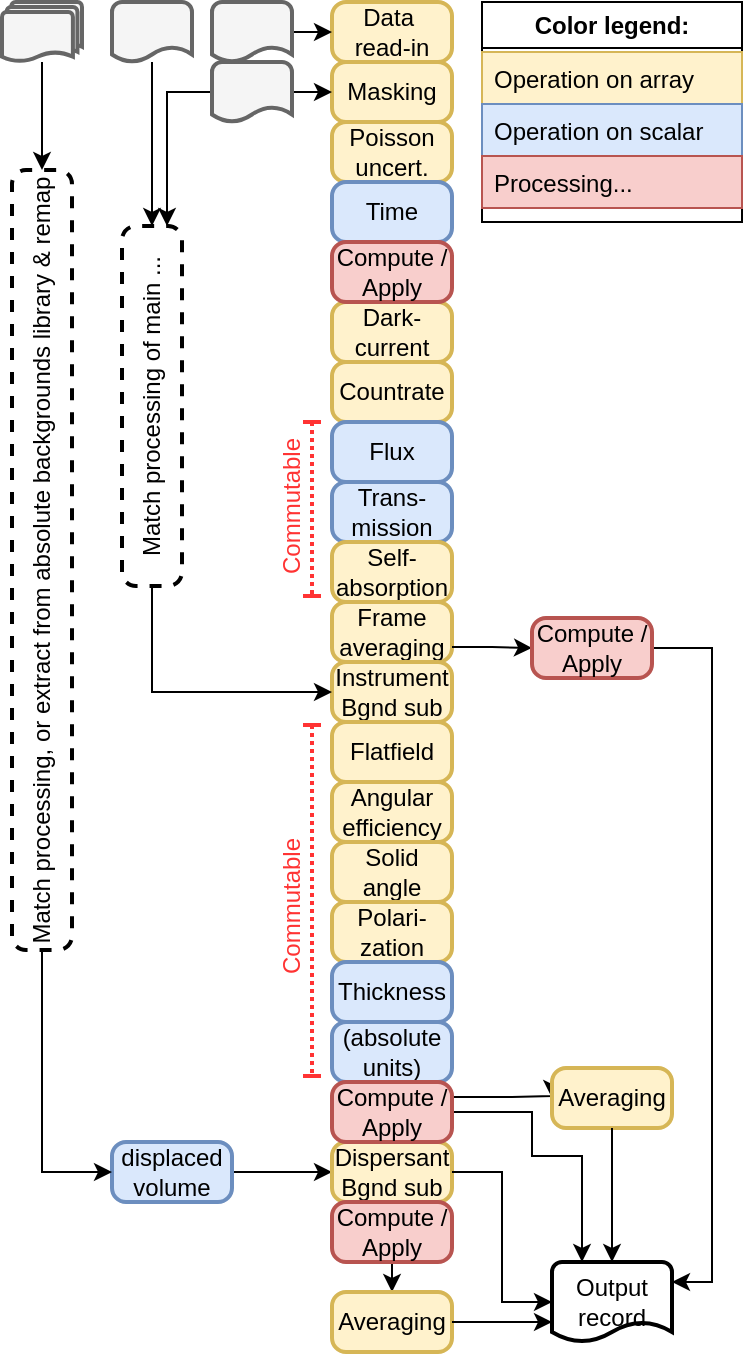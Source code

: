 <mxfile version="26.1.1">
  <diagram name="Page-1" id="CeQoMN9E6Bvx-m4uGlYt">
    <mxGraphModel dx="1140" dy="774" grid="1" gridSize="10" guides="1" tooltips="1" connect="1" arrows="1" fold="1" page="1" pageScale="1" pageWidth="1169" pageHeight="827" math="0" shadow="0">
      <root>
        <mxCell id="0" />
        <mxCell id="1" parent="0" />
        <mxCell id="LRyfjpkmsNV4yfp6gl3B-13" style="edgeStyle=orthogonalEdgeStyle;rounded=0;orthogonalLoop=1;jettySize=auto;html=1;exitX=1;exitY=0.5;exitDx=0;exitDy=0;entryX=1;entryY=0.25;entryDx=0;entryDy=0;entryPerimeter=0;" edge="1" parent="1" source="LRyfjpkmsNV4yfp6gl3B-20" target="HUqV-ai4va6-JwmYJyJq-41">
          <mxGeometry relative="1" as="geometry">
            <Array as="points">
              <mxPoint x="380" y="393" />
              <mxPoint x="380" y="710" />
            </Array>
          </mxGeometry>
        </mxCell>
        <mxCell id="HUqV-ai4va6-JwmYJyJq-3" value="Masking" style="rounded=1;whiteSpace=wrap;html=1;absoluteArcSize=1;arcSize=14;strokeWidth=2;fillColor=#fff2cc;strokeColor=#d6b656;" parent="1" vertex="1">
          <mxGeometry x="190" y="100" width="60" height="30" as="geometry" />
        </mxCell>
        <mxCell id="HUqV-ai4va6-JwmYJyJq-39" style="edgeStyle=orthogonalEdgeStyle;rounded=0;orthogonalLoop=1;jettySize=auto;html=1;exitX=1;exitY=0.5;exitDx=0;exitDy=0;exitPerimeter=0;" parent="1" source="HUqV-ai4va6-JwmYJyJq-5" edge="1">
          <mxGeometry relative="1" as="geometry">
            <mxPoint x="190" y="115" as="targetPoint" />
          </mxGeometry>
        </mxCell>
        <mxCell id="LRyfjpkmsNV4yfp6gl3B-4" style="edgeStyle=orthogonalEdgeStyle;rounded=0;orthogonalLoop=1;jettySize=auto;html=1;exitX=0;exitY=0.5;exitDx=0;exitDy=0;exitPerimeter=0;entryX=1;entryY=0.75;entryDx=0;entryDy=0;" edge="1" parent="1" source="HUqV-ai4va6-JwmYJyJq-5" target="HUqV-ai4va6-JwmYJyJq-33">
          <mxGeometry relative="1" as="geometry">
            <mxPoint x="107.5" y="182" as="targetPoint" />
            <Array as="points">
              <mxPoint x="107" y="115" />
            </Array>
          </mxGeometry>
        </mxCell>
        <mxCell id="HUqV-ai4va6-JwmYJyJq-5" value="&lt;div&gt;&lt;/div&gt;" style="strokeWidth=2;html=1;shape=mxgraph.flowchart.document2;whiteSpace=wrap;size=0.25;fillColor=#f5f5f5;fontColor=#333333;strokeColor=#666666;" parent="1" vertex="1">
          <mxGeometry x="130" y="100" width="40" height="30" as="geometry" />
        </mxCell>
        <mxCell id="HUqV-ai4va6-JwmYJyJq-7" value="Poisson uncert." style="rounded=1;whiteSpace=wrap;html=1;absoluteArcSize=1;arcSize=14;strokeWidth=2;fillColor=#fff2cc;strokeColor=#d6b656;" parent="1" vertex="1">
          <mxGeometry x="190" y="130" width="60" height="30" as="geometry" />
        </mxCell>
        <mxCell id="HUqV-ai4va6-JwmYJyJq-11" value="Dark-current" style="rounded=1;whiteSpace=wrap;html=1;absoluteArcSize=1;arcSize=14;strokeWidth=2;fillColor=#fff2cc;strokeColor=#d6b656;" parent="1" vertex="1">
          <mxGeometry x="190" y="220" width="60" height="30" as="geometry" />
        </mxCell>
        <mxCell id="HUqV-ai4va6-JwmYJyJq-12" value="Time" style="rounded=1;whiteSpace=wrap;html=1;absoluteArcSize=1;arcSize=14;strokeWidth=2;fillColor=#dae8fc;strokeColor=#6c8ebf;" parent="1" vertex="1">
          <mxGeometry x="190" y="160" width="60" height="30" as="geometry" />
        </mxCell>
        <mxCell id="HUqV-ai4va6-JwmYJyJq-13" value="Countrate" style="rounded=1;whiteSpace=wrap;html=1;absoluteArcSize=1;arcSize=14;strokeWidth=2;fillColor=#fff2cc;strokeColor=#d6b656;" parent="1" vertex="1">
          <mxGeometry x="190" y="250" width="60" height="30" as="geometry" />
        </mxCell>
        <mxCell id="HUqV-ai4va6-JwmYJyJq-14" value="Flux" style="rounded=1;whiteSpace=wrap;html=1;absoluteArcSize=1;arcSize=14;strokeWidth=2;fillColor=#dae8fc;strokeColor=#6c8ebf;" parent="1" vertex="1">
          <mxGeometry x="190" y="280" width="60" height="30" as="geometry" />
        </mxCell>
        <mxCell id="HUqV-ai4va6-JwmYJyJq-15" value="Trans-mission" style="rounded=1;whiteSpace=wrap;html=1;absoluteArcSize=1;arcSize=14;strokeWidth=2;fillColor=#dae8fc;strokeColor=#6c8ebf;" parent="1" vertex="1">
          <mxGeometry x="190" y="310" width="60" height="30" as="geometry" />
        </mxCell>
        <mxCell id="HUqV-ai4va6-JwmYJyJq-16" value="Self-absorption" style="rounded=1;whiteSpace=wrap;html=1;absoluteArcSize=1;arcSize=14;strokeWidth=2;fillColor=#fff2cc;strokeColor=#d6b656;" parent="1" vertex="1">
          <mxGeometry x="190" y="340" width="60" height="30" as="geometry" />
        </mxCell>
        <mxCell id="HUqV-ai4va6-JwmYJyJq-17" value="Frame averaging" style="rounded=1;whiteSpace=wrap;html=1;absoluteArcSize=1;arcSize=14;strokeWidth=2;fillColor=#fff2cc;strokeColor=#d6b656;" parent="1" vertex="1">
          <mxGeometry x="190" y="370" width="60" height="30" as="geometry" />
        </mxCell>
        <mxCell id="HUqV-ai4va6-JwmYJyJq-18" value="Instrument Bgnd sub" style="rounded=1;whiteSpace=wrap;html=1;absoluteArcSize=1;arcSize=14;strokeWidth=2;fillColor=#fff2cc;strokeColor=#d6b656;" parent="1" vertex="1">
          <mxGeometry x="190" y="400" width="60" height="30" as="geometry" />
        </mxCell>
        <mxCell id="HUqV-ai4va6-JwmYJyJq-19" value="Flatfield" style="rounded=1;whiteSpace=wrap;html=1;absoluteArcSize=1;arcSize=14;strokeWidth=2;fillColor=#fff2cc;strokeColor=#d6b656;" parent="1" vertex="1">
          <mxGeometry x="190" y="430" width="60" height="30" as="geometry" />
        </mxCell>
        <mxCell id="HUqV-ai4va6-JwmYJyJq-20" value="Angular efficiency" style="rounded=1;whiteSpace=wrap;html=1;absoluteArcSize=1;arcSize=14;strokeWidth=2;fillColor=#fff2cc;strokeColor=#d6b656;" parent="1" vertex="1">
          <mxGeometry x="190" y="460" width="60" height="30" as="geometry" />
        </mxCell>
        <mxCell id="HUqV-ai4va6-JwmYJyJq-21" value="Solid angle" style="rounded=1;whiteSpace=wrap;html=1;absoluteArcSize=1;arcSize=14;strokeWidth=2;fillColor=#fff2cc;strokeColor=#d6b656;" parent="1" vertex="1">
          <mxGeometry x="190" y="490" width="60" height="30" as="geometry" />
        </mxCell>
        <mxCell id="HUqV-ai4va6-JwmYJyJq-22" value="Polari-zation" style="rounded=1;whiteSpace=wrap;html=1;absoluteArcSize=1;arcSize=14;strokeWidth=2;fillColor=#fff2cc;strokeColor=#d6b656;" parent="1" vertex="1">
          <mxGeometry x="190" y="520" width="60" height="30" as="geometry" />
        </mxCell>
        <mxCell id="HUqV-ai4va6-JwmYJyJq-23" value="Thickness" style="rounded=1;whiteSpace=wrap;html=1;absoluteArcSize=1;arcSize=14;strokeWidth=2;fillColor=#dae8fc;strokeColor=#6c8ebf;" parent="1" vertex="1">
          <mxGeometry x="190" y="550" width="60" height="30" as="geometry" />
        </mxCell>
        <mxCell id="LRyfjpkmsNV4yfp6gl3B-10" style="edgeStyle=orthogonalEdgeStyle;rounded=0;orthogonalLoop=1;jettySize=auto;html=1;exitX=1;exitY=0.25;exitDx=0;exitDy=0;entryX=0;entryY=0.5;entryDx=0;entryDy=0;" edge="1" parent="1" source="LRyfjpkmsNV4yfp6gl3B-22" target="LRyfjpkmsNV4yfp6gl3B-9">
          <mxGeometry relative="1" as="geometry">
            <Array as="points">
              <mxPoint x="280" y="618" />
              <mxPoint x="300" y="617" />
            </Array>
          </mxGeometry>
        </mxCell>
        <mxCell id="HUqV-ai4va6-JwmYJyJq-24" value="(absolute units)" style="rounded=1;whiteSpace=wrap;html=1;absoluteArcSize=1;arcSize=14;strokeWidth=2;fillColor=#dae8fc;strokeColor=#6c8ebf;" parent="1" vertex="1">
          <mxGeometry x="190" y="580" width="60" height="30" as="geometry" />
        </mxCell>
        <mxCell id="HUqV-ai4va6-JwmYJyJq-27" style="edgeStyle=orthogonalEdgeStyle;rounded=0;orthogonalLoop=1;jettySize=auto;html=1;exitX=1;exitY=0.5;exitDx=0;exitDy=0;entryX=0;entryY=0.5;entryDx=0;entryDy=0;" parent="1" source="HUqV-ai4va6-JwmYJyJq-25" target="HUqV-ai4va6-JwmYJyJq-26" edge="1">
          <mxGeometry relative="1" as="geometry" />
        </mxCell>
        <mxCell id="HUqV-ai4va6-JwmYJyJq-25" value="displaced volume" style="rounded=1;whiteSpace=wrap;html=1;absoluteArcSize=1;arcSize=14;strokeWidth=2;fillColor=#dae8fc;strokeColor=#6c8ebf;" parent="1" vertex="1">
          <mxGeometry x="80" y="640" width="60" height="30" as="geometry" />
        </mxCell>
        <mxCell id="LRyfjpkmsNV4yfp6gl3B-7" style="edgeStyle=orthogonalEdgeStyle;rounded=0;orthogonalLoop=1;jettySize=auto;html=1;exitX=0.5;exitY=1;exitDx=0;exitDy=0;entryX=0.5;entryY=0;entryDx=0;entryDy=0;" edge="1" parent="1" source="LRyfjpkmsNV4yfp6gl3B-24" target="HUqV-ai4va6-JwmYJyJq-28">
          <mxGeometry relative="1" as="geometry" />
        </mxCell>
        <mxCell id="HUqV-ai4va6-JwmYJyJq-26" value="Dispersant Bgnd sub" style="rounded=1;whiteSpace=wrap;html=1;absoluteArcSize=1;arcSize=14;strokeWidth=2;fillColor=#fff2cc;strokeColor=#d6b656;" parent="1" vertex="1">
          <mxGeometry x="190" y="640" width="60" height="30" as="geometry" />
        </mxCell>
        <mxCell id="HUqV-ai4va6-JwmYJyJq-28" value="Averaging" style="rounded=1;whiteSpace=wrap;html=1;absoluteArcSize=1;arcSize=14;strokeWidth=2;fillColor=#fff2cc;strokeColor=#d6b656;" parent="1" vertex="1">
          <mxGeometry x="190" y="715" width="60" height="30" as="geometry" />
        </mxCell>
        <mxCell id="HUqV-ai4va6-JwmYJyJq-30" value="Data&amp;nbsp;&lt;div&gt;read-in&lt;/div&gt;" style="rounded=1;whiteSpace=wrap;html=1;absoluteArcSize=1;arcSize=14;strokeWidth=2;fillColor=#fff2cc;strokeColor=#d6b656;" parent="1" vertex="1">
          <mxGeometry x="190" y="70" width="60" height="30" as="geometry" />
        </mxCell>
        <mxCell id="HUqV-ai4va6-JwmYJyJq-34" style="edgeStyle=orthogonalEdgeStyle;rounded=0;orthogonalLoop=1;jettySize=auto;html=1;exitX=0;exitY=0.5;exitDx=0;exitDy=0;entryX=0;entryY=0.5;entryDx=0;entryDy=0;" parent="1" source="HUqV-ai4va6-JwmYJyJq-33" target="HUqV-ai4va6-JwmYJyJq-18" edge="1">
          <mxGeometry relative="1" as="geometry">
            <mxPoint x="190" y="445" as="targetPoint" />
            <Array as="points">
              <mxPoint x="100" y="415" />
            </Array>
          </mxGeometry>
        </mxCell>
        <mxCell id="HUqV-ai4va6-JwmYJyJq-33" value="Match processing of main ..." style="rounded=1;whiteSpace=wrap;html=1;absoluteArcSize=1;arcSize=14;strokeWidth=2;dashed=1;strokeColor=#000000;rotation=270;" parent="1" vertex="1">
          <mxGeometry x="10" y="257" width="180" height="30" as="geometry" />
        </mxCell>
        <mxCell id="HUqV-ai4va6-JwmYJyJq-35" style="edgeStyle=orthogonalEdgeStyle;rounded=0;orthogonalLoop=1;jettySize=auto;html=1;exitX=0;exitY=0.5;exitDx=0;exitDy=0;entryX=0;entryY=0.5;entryDx=0;entryDy=0;" parent="1" source="HUqV-ai4va6-JwmYJyJq-36" target="HUqV-ai4va6-JwmYJyJq-25" edge="1">
          <mxGeometry relative="1" as="geometry">
            <mxPoint x="45" y="567" as="targetPoint" />
          </mxGeometry>
        </mxCell>
        <mxCell id="HUqV-ai4va6-JwmYJyJq-36" value="Match processing, or extract from absolute backgrounds library &amp;amp; remap" style="rounded=1;whiteSpace=wrap;html=1;absoluteArcSize=1;arcSize=14;strokeWidth=2;dashed=1;strokeColor=#000000;rotation=-90;" parent="1" vertex="1">
          <mxGeometry x="-150" y="334" width="390" height="30" as="geometry" />
        </mxCell>
        <mxCell id="HUqV-ai4va6-JwmYJyJq-41" value="Output record" style="strokeWidth=2;html=1;shape=mxgraph.flowchart.document2;whiteSpace=wrap;size=0.25;" parent="1" vertex="1">
          <mxGeometry x="300" y="700" width="60" height="40" as="geometry" />
        </mxCell>
        <mxCell id="HUqV-ai4va6-JwmYJyJq-42" style="edgeStyle=orthogonalEdgeStyle;rounded=0;orthogonalLoop=1;jettySize=auto;html=1;exitX=1;exitY=0.5;exitDx=0;exitDy=0;entryX=0;entryY=0.75;entryDx=0;entryDy=0;entryPerimeter=0;" parent="1" source="HUqV-ai4va6-JwmYJyJq-28" target="HUqV-ai4va6-JwmYJyJq-41" edge="1">
          <mxGeometry relative="1" as="geometry" />
        </mxCell>
        <mxCell id="HUqV-ai4va6-JwmYJyJq-65" value="" style="endArrow=baseDash;dashed=1;html=1;strokeWidth=2;rounded=0;strokeColor=#FF3333;startArrow=baseDash;startFill=0;endFill=0;dashPattern=1 1;" parent="1" edge="1">
          <mxGeometry width="50" height="50" relative="1" as="geometry">
            <mxPoint x="180" y="280" as="sourcePoint" />
            <mxPoint x="180" y="367" as="targetPoint" />
          </mxGeometry>
        </mxCell>
        <mxCell id="HUqV-ai4va6-JwmYJyJq-67" value="Commutable" style="text;html=1;align=center;verticalAlign=middle;whiteSpace=wrap;rounded=0;fontColor=#FF3333;direction=west;rotation=-90;" parent="1" vertex="1">
          <mxGeometry x="140" y="307" width="60" height="30" as="geometry" />
        </mxCell>
        <mxCell id="HUqV-ai4va6-JwmYJyJq-71" style="edgeStyle=orthogonalEdgeStyle;rounded=0;orthogonalLoop=1;jettySize=auto;html=1;exitX=0.5;exitY=1;exitDx=0;exitDy=0;exitPerimeter=0;entryX=1;entryY=0.5;entryDx=0;entryDy=0;" parent="1" source="HUqV-ai4va6-JwmYJyJq-70" target="HUqV-ai4va6-JwmYJyJq-33" edge="1">
          <mxGeometry relative="1" as="geometry">
            <mxPoint x="100" y="182" as="targetPoint" />
            <Array as="points" />
          </mxGeometry>
        </mxCell>
        <mxCell id="HUqV-ai4va6-JwmYJyJq-70" value="&lt;div&gt;&lt;/div&gt;" style="strokeWidth=2;html=1;shape=mxgraph.flowchart.document2;whiteSpace=wrap;size=0.25;fillColor=#f5f5f5;strokeColor=#666666;fontColor=#333333;" parent="1" vertex="1">
          <mxGeometry x="80" y="70" width="40" height="30" as="geometry" />
        </mxCell>
        <mxCell id="HUqV-ai4va6-JwmYJyJq-72" style="edgeStyle=orthogonalEdgeStyle;rounded=0;orthogonalLoop=1;jettySize=auto;html=1;exitX=0.5;exitY=1;exitDx=0;exitDy=0;exitPerimeter=0;entryX=1;entryY=0.5;entryDx=0;entryDy=0;" parent="1" source="HUqV-ai4va6-JwmYJyJq-73" target="HUqV-ai4va6-JwmYJyJq-36" edge="1">
          <mxGeometry relative="1" as="geometry">
            <mxPoint x="45" y="124" as="targetPoint" />
            <Array as="points" />
          </mxGeometry>
        </mxCell>
        <mxCell id="HUqV-ai4va6-JwmYJyJq-73" value="&lt;div&gt;&lt;/div&gt;" style="strokeWidth=2;html=1;shape=mxgraph.flowchart.multi-document;whiteSpace=wrap;fillColor=#f5f5f5;fontColor=#333333;strokeColor=#666666;" parent="1" vertex="1">
          <mxGeometry x="25" y="70" width="40" height="30" as="geometry" />
        </mxCell>
        <mxCell id="LRyfjpkmsNV4yfp6gl3B-1" style="edgeStyle=orthogonalEdgeStyle;rounded=0;orthogonalLoop=1;jettySize=auto;html=1;exitX=1;exitY=0.5;exitDx=0;exitDy=0;exitPerimeter=0;" edge="1" parent="1" source="LRyfjpkmsNV4yfp6gl3B-2">
          <mxGeometry relative="1" as="geometry">
            <mxPoint x="190" y="85" as="targetPoint" />
          </mxGeometry>
        </mxCell>
        <mxCell id="LRyfjpkmsNV4yfp6gl3B-2" value="&lt;div&gt;&lt;/div&gt;" style="strokeWidth=2;html=1;shape=mxgraph.flowchart.document2;whiteSpace=wrap;size=0.25;fillColor=#f5f5f5;fontColor=#333333;strokeColor=#666666;" vertex="1" parent="1">
          <mxGeometry x="130" y="70" width="40" height="30" as="geometry" />
        </mxCell>
        <mxCell id="LRyfjpkmsNV4yfp6gl3B-5" value="" style="endArrow=baseDash;dashed=1;html=1;strokeWidth=2;rounded=0;strokeColor=#FF3333;startArrow=baseDash;startFill=0;endFill=0;dashPattern=1 1;" edge="1" parent="1">
          <mxGeometry width="50" height="50" relative="1" as="geometry">
            <mxPoint x="180" y="431.5" as="sourcePoint" />
            <mxPoint x="180" y="607" as="targetPoint" />
          </mxGeometry>
        </mxCell>
        <mxCell id="LRyfjpkmsNV4yfp6gl3B-6" value="Commutable" style="text;html=1;align=center;verticalAlign=middle;whiteSpace=wrap;rounded=0;fontColor=#FF3333;direction=west;rotation=-90;" vertex="1" parent="1">
          <mxGeometry x="140" y="507" width="60" height="30" as="geometry" />
        </mxCell>
        <mxCell id="LRyfjpkmsNV4yfp6gl3B-8" style="edgeStyle=orthogonalEdgeStyle;rounded=0;orthogonalLoop=1;jettySize=auto;html=1;exitX=1;exitY=0.5;exitDx=0;exitDy=0;entryX=0;entryY=0.5;entryDx=0;entryDy=0;entryPerimeter=0;" edge="1" parent="1" source="HUqV-ai4va6-JwmYJyJq-26" target="HUqV-ai4va6-JwmYJyJq-41">
          <mxGeometry relative="1" as="geometry" />
        </mxCell>
        <mxCell id="LRyfjpkmsNV4yfp6gl3B-9" value="Averaging" style="rounded=1;whiteSpace=wrap;html=1;absoluteArcSize=1;arcSize=14;strokeWidth=2;fillColor=#fff2cc;strokeColor=#d6b656;" vertex="1" parent="1">
          <mxGeometry x="300" y="603" width="60" height="30" as="geometry" />
        </mxCell>
        <mxCell id="LRyfjpkmsNV4yfp6gl3B-11" style="edgeStyle=orthogonalEdgeStyle;rounded=0;orthogonalLoop=1;jettySize=auto;html=1;exitX=0.5;exitY=1;exitDx=0;exitDy=0;entryX=0.5;entryY=0;entryDx=0;entryDy=0;entryPerimeter=0;" edge="1" parent="1" source="LRyfjpkmsNV4yfp6gl3B-9" target="HUqV-ai4va6-JwmYJyJq-41">
          <mxGeometry relative="1" as="geometry" />
        </mxCell>
        <mxCell id="LRyfjpkmsNV4yfp6gl3B-12" style="edgeStyle=orthogonalEdgeStyle;rounded=0;orthogonalLoop=1;jettySize=auto;html=1;exitX=1;exitY=0.5;exitDx=0;exitDy=0;entryX=0.25;entryY=0;entryDx=0;entryDy=0;entryPerimeter=0;" edge="1" parent="1" source="LRyfjpkmsNV4yfp6gl3B-22" target="HUqV-ai4va6-JwmYJyJq-41">
          <mxGeometry relative="1" as="geometry">
            <Array as="points">
              <mxPoint x="290" y="625" />
              <mxPoint x="290" y="647" />
              <mxPoint x="315" y="647" />
            </Array>
          </mxGeometry>
        </mxCell>
        <mxCell id="LRyfjpkmsNV4yfp6gl3B-14" value="Color legend:" style="swimlane;whiteSpace=wrap;html=1;" vertex="1" parent="1">
          <mxGeometry x="265" y="70" width="130" height="110" as="geometry">
            <mxRectangle x="220" y="218" width="110" height="30" as="alternateBounds" />
          </mxGeometry>
        </mxCell>
        <mxCell id="LRyfjpkmsNV4yfp6gl3B-16" value="Operation on array" style="text;align=left;verticalAlign=top;spacingLeft=4;spacingRight=4;overflow=hidden;rotatable=0;points=[[0,0.5],[1,0.5]];portConstraint=eastwest;fillColor=#fff2cc;strokeColor=#d6b656;" vertex="1" parent="LRyfjpkmsNV4yfp6gl3B-14">
          <mxGeometry y="25" width="130" height="26" as="geometry" />
        </mxCell>
        <mxCell id="LRyfjpkmsNV4yfp6gl3B-17" value="Operation on scalar" style="text;align=left;verticalAlign=top;spacingLeft=4;spacingRight=4;overflow=hidden;rotatable=0;points=[[0,0.5],[1,0.5]];portConstraint=eastwest;fillColor=#dae8fc;strokeColor=#6c8ebf;" vertex="1" parent="LRyfjpkmsNV4yfp6gl3B-14">
          <mxGeometry y="51" width="130" height="26" as="geometry" />
        </mxCell>
        <mxCell id="LRyfjpkmsNV4yfp6gl3B-29" value="Processing..." style="text;align=left;verticalAlign=top;spacingLeft=4;spacingRight=4;overflow=hidden;rotatable=0;points=[[0,0.5],[1,0.5]];portConstraint=eastwest;fillColor=#f8cecc;strokeColor=#b85450;" vertex="1" parent="LRyfjpkmsNV4yfp6gl3B-14">
          <mxGeometry y="77" width="130" height="26" as="geometry" />
        </mxCell>
        <mxCell id="LRyfjpkmsNV4yfp6gl3B-18" value="Compute / Apply" style="rounded=1;whiteSpace=wrap;html=1;absoluteArcSize=1;arcSize=14;strokeWidth=2;fillColor=#f8cecc;strokeColor=#b85450;" vertex="1" parent="1">
          <mxGeometry x="190" y="190" width="60" height="30" as="geometry" />
        </mxCell>
        <mxCell id="LRyfjpkmsNV4yfp6gl3B-21" value="" style="edgeStyle=orthogonalEdgeStyle;rounded=0;orthogonalLoop=1;jettySize=auto;html=1;exitX=1;exitY=0.75;exitDx=0;exitDy=0;entryX=0;entryY=0.5;entryDx=0;entryDy=0;" edge="1" parent="1" source="HUqV-ai4va6-JwmYJyJq-17" target="LRyfjpkmsNV4yfp6gl3B-20">
          <mxGeometry relative="1" as="geometry">
            <mxPoint x="250" y="393" as="sourcePoint" />
            <mxPoint x="345" y="640" as="targetPoint" />
          </mxGeometry>
        </mxCell>
        <mxCell id="LRyfjpkmsNV4yfp6gl3B-20" value="Compute / Apply" style="rounded=1;whiteSpace=wrap;html=1;absoluteArcSize=1;arcSize=14;strokeWidth=2;fillColor=#f8cecc;strokeColor=#b85450;" vertex="1" parent="1">
          <mxGeometry x="290" y="378" width="60" height="30" as="geometry" />
        </mxCell>
        <mxCell id="LRyfjpkmsNV4yfp6gl3B-22" value="Compute / Apply" style="rounded=1;whiteSpace=wrap;html=1;absoluteArcSize=1;arcSize=14;strokeWidth=2;fillColor=#f8cecc;strokeColor=#b85450;" vertex="1" parent="1">
          <mxGeometry x="190" y="610" width="60" height="30" as="geometry" />
        </mxCell>
        <mxCell id="LRyfjpkmsNV4yfp6gl3B-24" value="Compute / Apply" style="rounded=1;whiteSpace=wrap;html=1;absoluteArcSize=1;arcSize=14;strokeWidth=2;fillColor=#f8cecc;strokeColor=#b85450;" vertex="1" parent="1">
          <mxGeometry x="190" y="670" width="60" height="30" as="geometry" />
        </mxCell>
      </root>
    </mxGraphModel>
  </diagram>
</mxfile>
